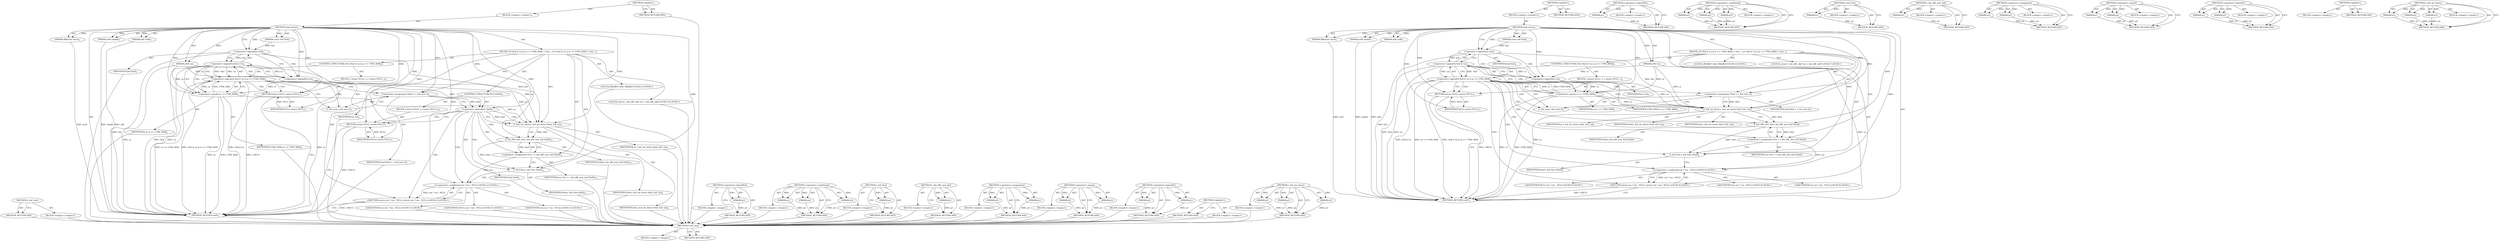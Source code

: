 digraph "r_buf_set_bytes" {
vulnerable_96 [label=<(METHOD,r_buf_new)>];
vulnerable_97 [label=<(BLOCK,&lt;empty&gt;,&lt;empty&gt;)>];
vulnerable_98 [label=<(METHOD_RETURN,ANY)>];
vulnerable_6 [label=<(METHOD,&lt;global&gt;)<SUB>1</SUB>>];
vulnerable_7 [label=<(BLOCK,&lt;empty&gt;,&lt;empty&gt;)<SUB>1</SUB>>];
vulnerable_8 [label=<(METHOD,load_bytes)<SUB>1</SUB>>];
vulnerable_9 [label=<(PARAM,RBinFile *arch)<SUB>1</SUB>>];
vulnerable_10 [label=<(PARAM,const ut8 *buf)<SUB>1</SUB>>];
vulnerable_11 [label=<(PARAM,ut64 sz)<SUB>1</SUB>>];
vulnerable_12 [label=<(PARAM,ut64 loaddr)<SUB>1</SUB>>];
vulnerable_13 [label=<(PARAM,Sdb *sdb)<SUB>1</SUB>>];
vulnerable_14 [label=<(BLOCK,{
	if (!buf || !sz || sz == UT64_MAX) {
 		retu...,{
	if (!buf || !sz || sz == UT64_MAX) {
 		retu...)<SUB>1</SUB>>];
vulnerable_15 [label=<(CONTROL_STRUCTURE,IF,if (!buf || !sz || sz == UT64_MAX))<SUB>2</SUB>>];
vulnerable_16 [label=<(&lt;operator&gt;.logicalOr,!buf || !sz || sz == UT64_MAX)<SUB>2</SUB>>];
vulnerable_17 [label=<(&lt;operator&gt;.logicalOr,!buf || !sz)<SUB>2</SUB>>];
vulnerable_18 [label=<(&lt;operator&gt;.logicalNot,!buf)<SUB>2</SUB>>];
vulnerable_19 [label=<(IDENTIFIER,buf,!buf)<SUB>2</SUB>>];
vulnerable_20 [label=<(&lt;operator&gt;.logicalNot,!sz)<SUB>2</SUB>>];
vulnerable_21 [label=<(IDENTIFIER,sz,!sz)<SUB>2</SUB>>];
vulnerable_22 [label=<(&lt;operator&gt;.equals,sz == UT64_MAX)<SUB>2</SUB>>];
vulnerable_23 [label=<(IDENTIFIER,sz,sz == UT64_MAX)<SUB>2</SUB>>];
vulnerable_24 [label=<(IDENTIFIER,UT64_MAX,sz == UT64_MAX)<SUB>2</SUB>>];
vulnerable_25 [label=<(BLOCK,{
 		return NULL;
 	},{
 		return NULL;
 	})<SUB>2</SUB>>];
vulnerable_26 [label=<(RETURN,return NULL;,return NULL;)<SUB>3</SUB>>];
vulnerable_27 [label=<(IDENTIFIER,NULL,return NULL;)<SUB>3</SUB>>];
vulnerable_28 [label="<(LOCAL,RBuffer* tbuf: RBuffer*)<SUB>5</SUB>>"];
vulnerable_29 [label=<(&lt;operator&gt;.assignment,*tbuf = r_buf_new ())<SUB>5</SUB>>];
vulnerable_30 [label=<(IDENTIFIER,tbuf,*tbuf = r_buf_new ())<SUB>5</SUB>>];
vulnerable_31 [label=<(r_buf_new,r_buf_new ())<SUB>5</SUB>>];
vulnerable_32 [label=<(r_buf_set_bytes,r_buf_set_bytes (tbuf, buf, sz))<SUB>6</SUB>>];
vulnerable_33 [label=<(IDENTIFIER,tbuf,r_buf_set_bytes (tbuf, buf, sz))<SUB>6</SUB>>];
vulnerable_34 [label=<(IDENTIFIER,buf,r_buf_set_bytes (tbuf, buf, sz))<SUB>6</SUB>>];
vulnerable_35 [label=<(IDENTIFIER,sz,r_buf_set_bytes (tbuf, buf, sz))<SUB>6</SUB>>];
vulnerable_36 [label="<(LOCAL,struct r_bin_bflt_obj* res: r_bin_bflt_obj*)<SUB>7</SUB>>"];
vulnerable_37 [label=<(&lt;operator&gt;.assignment,*res = r_bin_bflt_new_buf (tbuf))<SUB>7</SUB>>];
vulnerable_38 [label=<(IDENTIFIER,res,*res = r_bin_bflt_new_buf (tbuf))<SUB>7</SUB>>];
vulnerable_39 [label=<(r_bin_bflt_new_buf,r_bin_bflt_new_buf (tbuf))<SUB>7</SUB>>];
vulnerable_40 [label=<(IDENTIFIER,tbuf,r_bin_bflt_new_buf (tbuf))<SUB>7</SUB>>];
vulnerable_41 [label=<(r_buf_free,r_buf_free (tbuf))<SUB>8</SUB>>];
vulnerable_42 [label=<(IDENTIFIER,tbuf,r_buf_free (tbuf))<SUB>8</SUB>>];
vulnerable_43 [label="<(RETURN,return res ? res : NULL;,return res ? res : NULL;)<SUB>9</SUB>>"];
vulnerable_44 [label="<(&lt;operator&gt;.conditional,res ? res : NULL)<SUB>9</SUB>>"];
vulnerable_45 [label="<(IDENTIFIER,res,res ? res : NULL)<SUB>9</SUB>>"];
vulnerable_46 [label="<(IDENTIFIER,res,res ? res : NULL)<SUB>9</SUB>>"];
vulnerable_47 [label="<(IDENTIFIER,NULL,res ? res : NULL)<SUB>9</SUB>>"];
vulnerable_48 [label=<(METHOD_RETURN,void*)<SUB>1</SUB>>];
vulnerable_50 [label=<(METHOD_RETURN,ANY)<SUB>1</SUB>>];
vulnerable_82 [label=<(METHOD,&lt;operator&gt;.logicalNot)>];
vulnerable_83 [label=<(PARAM,p1)>];
vulnerable_84 [label=<(BLOCK,&lt;empty&gt;,&lt;empty&gt;)>];
vulnerable_85 [label=<(METHOD_RETURN,ANY)>];
vulnerable_113 [label=<(METHOD,&lt;operator&gt;.conditional)>];
vulnerable_114 [label=<(PARAM,p1)>];
vulnerable_115 [label=<(PARAM,p2)>];
vulnerable_116 [label=<(PARAM,p3)>];
vulnerable_117 [label=<(BLOCK,&lt;empty&gt;,&lt;empty&gt;)>];
vulnerable_118 [label=<(METHOD_RETURN,ANY)>];
vulnerable_109 [label=<(METHOD,r_buf_free)>];
vulnerable_110 [label=<(PARAM,p1)>];
vulnerable_111 [label=<(BLOCK,&lt;empty&gt;,&lt;empty&gt;)>];
vulnerable_112 [label=<(METHOD_RETURN,ANY)>];
vulnerable_105 [label=<(METHOD,r_bin_bflt_new_buf)>];
vulnerable_106 [label=<(PARAM,p1)>];
vulnerable_107 [label=<(BLOCK,&lt;empty&gt;,&lt;empty&gt;)>];
vulnerable_108 [label=<(METHOD_RETURN,ANY)>];
vulnerable_91 [label=<(METHOD,&lt;operator&gt;.assignment)>];
vulnerable_92 [label=<(PARAM,p1)>];
vulnerable_93 [label=<(PARAM,p2)>];
vulnerable_94 [label=<(BLOCK,&lt;empty&gt;,&lt;empty&gt;)>];
vulnerable_95 [label=<(METHOD_RETURN,ANY)>];
vulnerable_86 [label=<(METHOD,&lt;operator&gt;.equals)>];
vulnerable_87 [label=<(PARAM,p1)>];
vulnerable_88 [label=<(PARAM,p2)>];
vulnerable_89 [label=<(BLOCK,&lt;empty&gt;,&lt;empty&gt;)>];
vulnerable_90 [label=<(METHOD_RETURN,ANY)>];
vulnerable_77 [label=<(METHOD,&lt;operator&gt;.logicalOr)>];
vulnerable_78 [label=<(PARAM,p1)>];
vulnerable_79 [label=<(PARAM,p2)>];
vulnerable_80 [label=<(BLOCK,&lt;empty&gt;,&lt;empty&gt;)>];
vulnerable_81 [label=<(METHOD_RETURN,ANY)>];
vulnerable_71 [label=<(METHOD,&lt;global&gt;)<SUB>1</SUB>>];
vulnerable_72 [label=<(BLOCK,&lt;empty&gt;,&lt;empty&gt;)>];
vulnerable_73 [label=<(METHOD_RETURN,ANY)>];
vulnerable_99 [label=<(METHOD,r_buf_set_bytes)>];
vulnerable_100 [label=<(PARAM,p1)>];
vulnerable_101 [label=<(PARAM,p2)>];
vulnerable_102 [label=<(PARAM,p3)>];
vulnerable_103 [label=<(BLOCK,&lt;empty&gt;,&lt;empty&gt;)>];
vulnerable_104 [label=<(METHOD_RETURN,ANY)>];
fixed_102 [label=<(METHOD,r_buf_new)>];
fixed_103 [label=<(BLOCK,&lt;empty&gt;,&lt;empty&gt;)>];
fixed_104 [label=<(METHOD_RETURN,ANY)>];
fixed_6 [label=<(METHOD,&lt;global&gt;)<SUB>1</SUB>>];
fixed_7 [label=<(BLOCK,&lt;empty&gt;,&lt;empty&gt;)<SUB>1</SUB>>];
fixed_8 [label=<(METHOD,load_bytes)<SUB>1</SUB>>];
fixed_9 [label=<(PARAM,RBinFile *arch)<SUB>1</SUB>>];
fixed_10 [label=<(PARAM,const ut8 *buf)<SUB>1</SUB>>];
fixed_11 [label=<(PARAM,ut64 sz)<SUB>1</SUB>>];
fixed_12 [label=<(PARAM,ut64 loaddr)<SUB>1</SUB>>];
fixed_13 [label=<(PARAM,Sdb *sdb)<SUB>1</SUB>>];
fixed_14 [label=<(BLOCK,{
	if (!buf || !sz || sz == UT64_MAX) {
 		retu...,{
	if (!buf || !sz || sz == UT64_MAX) {
 		retu...)<SUB>1</SUB>>];
fixed_15 [label=<(CONTROL_STRUCTURE,IF,if (!buf || !sz || sz == UT64_MAX))<SUB>2</SUB>>];
fixed_16 [label=<(&lt;operator&gt;.logicalOr,!buf || !sz || sz == UT64_MAX)<SUB>2</SUB>>];
fixed_17 [label=<(&lt;operator&gt;.logicalOr,!buf || !sz)<SUB>2</SUB>>];
fixed_18 [label=<(&lt;operator&gt;.logicalNot,!buf)<SUB>2</SUB>>];
fixed_19 [label=<(IDENTIFIER,buf,!buf)<SUB>2</SUB>>];
fixed_20 [label=<(&lt;operator&gt;.logicalNot,!sz)<SUB>2</SUB>>];
fixed_21 [label=<(IDENTIFIER,sz,!sz)<SUB>2</SUB>>];
fixed_22 [label=<(&lt;operator&gt;.equals,sz == UT64_MAX)<SUB>2</SUB>>];
fixed_23 [label=<(IDENTIFIER,sz,sz == UT64_MAX)<SUB>2</SUB>>];
fixed_24 [label=<(IDENTIFIER,UT64_MAX,sz == UT64_MAX)<SUB>2</SUB>>];
fixed_25 [label=<(BLOCK,{
 		return NULL;
 	},{
 		return NULL;
 	})<SUB>2</SUB>>];
fixed_26 [label=<(RETURN,return NULL;,return NULL;)<SUB>3</SUB>>];
fixed_27 [label=<(IDENTIFIER,NULL,return NULL;)<SUB>3</SUB>>];
fixed_28 [label="<(LOCAL,RBuffer* tbuf: RBuffer*)<SUB>5</SUB>>"];
fixed_29 [label=<(&lt;operator&gt;.assignment,*tbuf = r_buf_new ())<SUB>5</SUB>>];
fixed_30 [label=<(IDENTIFIER,tbuf,*tbuf = r_buf_new ())<SUB>5</SUB>>];
fixed_31 [label=<(r_buf_new,r_buf_new ())<SUB>5</SUB>>];
fixed_32 [label=<(CONTROL_STRUCTURE,IF,if (!tbuf))<SUB>6</SUB>>];
fixed_33 [label=<(&lt;operator&gt;.logicalNot,!tbuf)<SUB>6</SUB>>];
fixed_34 [label=<(IDENTIFIER,tbuf,!tbuf)<SUB>6</SUB>>];
fixed_35 [label=<(BLOCK,{
		return NULL;
	},{
		return NULL;
	})<SUB>6</SUB>>];
fixed_36 [label=<(RETURN,return NULL;,return NULL;)<SUB>7</SUB>>];
fixed_37 [label=<(IDENTIFIER,NULL,return NULL;)<SUB>7</SUB>>];
fixed_38 [label=<(r_buf_set_bytes,r_buf_set_bytes (tbuf, buf, sz))<SUB>9</SUB>>];
fixed_39 [label=<(IDENTIFIER,tbuf,r_buf_set_bytes (tbuf, buf, sz))<SUB>9</SUB>>];
fixed_40 [label=<(IDENTIFIER,buf,r_buf_set_bytes (tbuf, buf, sz))<SUB>9</SUB>>];
fixed_41 [label=<(IDENTIFIER,sz,r_buf_set_bytes (tbuf, buf, sz))<SUB>9</SUB>>];
fixed_42 [label="<(LOCAL,struct r_bin_bflt_obj* res: r_bin_bflt_obj*)<SUB>10</SUB>>"];
fixed_43 [label=<(&lt;operator&gt;.assignment,*res = r_bin_bflt_new_buf (tbuf))<SUB>10</SUB>>];
fixed_44 [label=<(IDENTIFIER,res,*res = r_bin_bflt_new_buf (tbuf))<SUB>10</SUB>>];
fixed_45 [label=<(r_bin_bflt_new_buf,r_bin_bflt_new_buf (tbuf))<SUB>10</SUB>>];
fixed_46 [label=<(IDENTIFIER,tbuf,r_bin_bflt_new_buf (tbuf))<SUB>10</SUB>>];
fixed_47 [label=<(r_buf_free,r_buf_free (tbuf))<SUB>11</SUB>>];
fixed_48 [label=<(IDENTIFIER,tbuf,r_buf_free (tbuf))<SUB>11</SUB>>];
fixed_49 [label="<(RETURN,return res ? res : NULL;,return res ? res : NULL;)<SUB>12</SUB>>"];
fixed_50 [label="<(&lt;operator&gt;.conditional,res ? res : NULL)<SUB>12</SUB>>"];
fixed_51 [label="<(IDENTIFIER,res,res ? res : NULL)<SUB>12</SUB>>"];
fixed_52 [label="<(IDENTIFIER,res,res ? res : NULL)<SUB>12</SUB>>"];
fixed_53 [label="<(IDENTIFIER,NULL,res ? res : NULL)<SUB>12</SUB>>"];
fixed_54 [label=<(METHOD_RETURN,void*)<SUB>1</SUB>>];
fixed_56 [label=<(METHOD_RETURN,ANY)<SUB>1</SUB>>];
fixed_88 [label=<(METHOD,&lt;operator&gt;.logicalNot)>];
fixed_89 [label=<(PARAM,p1)>];
fixed_90 [label=<(BLOCK,&lt;empty&gt;,&lt;empty&gt;)>];
fixed_91 [label=<(METHOD_RETURN,ANY)>];
fixed_119 [label=<(METHOD,&lt;operator&gt;.conditional)>];
fixed_120 [label=<(PARAM,p1)>];
fixed_121 [label=<(PARAM,p2)>];
fixed_122 [label=<(PARAM,p3)>];
fixed_123 [label=<(BLOCK,&lt;empty&gt;,&lt;empty&gt;)>];
fixed_124 [label=<(METHOD_RETURN,ANY)>];
fixed_115 [label=<(METHOD,r_buf_free)>];
fixed_116 [label=<(PARAM,p1)>];
fixed_117 [label=<(BLOCK,&lt;empty&gt;,&lt;empty&gt;)>];
fixed_118 [label=<(METHOD_RETURN,ANY)>];
fixed_111 [label=<(METHOD,r_bin_bflt_new_buf)>];
fixed_112 [label=<(PARAM,p1)>];
fixed_113 [label=<(BLOCK,&lt;empty&gt;,&lt;empty&gt;)>];
fixed_114 [label=<(METHOD_RETURN,ANY)>];
fixed_97 [label=<(METHOD,&lt;operator&gt;.assignment)>];
fixed_98 [label=<(PARAM,p1)>];
fixed_99 [label=<(PARAM,p2)>];
fixed_100 [label=<(BLOCK,&lt;empty&gt;,&lt;empty&gt;)>];
fixed_101 [label=<(METHOD_RETURN,ANY)>];
fixed_92 [label=<(METHOD,&lt;operator&gt;.equals)>];
fixed_93 [label=<(PARAM,p1)>];
fixed_94 [label=<(PARAM,p2)>];
fixed_95 [label=<(BLOCK,&lt;empty&gt;,&lt;empty&gt;)>];
fixed_96 [label=<(METHOD_RETURN,ANY)>];
fixed_83 [label=<(METHOD,&lt;operator&gt;.logicalOr)>];
fixed_84 [label=<(PARAM,p1)>];
fixed_85 [label=<(PARAM,p2)>];
fixed_86 [label=<(BLOCK,&lt;empty&gt;,&lt;empty&gt;)>];
fixed_87 [label=<(METHOD_RETURN,ANY)>];
fixed_77 [label=<(METHOD,&lt;global&gt;)<SUB>1</SUB>>];
fixed_78 [label=<(BLOCK,&lt;empty&gt;,&lt;empty&gt;)>];
fixed_79 [label=<(METHOD_RETURN,ANY)>];
fixed_105 [label=<(METHOD,r_buf_set_bytes)>];
fixed_106 [label=<(PARAM,p1)>];
fixed_107 [label=<(PARAM,p2)>];
fixed_108 [label=<(PARAM,p3)>];
fixed_109 [label=<(BLOCK,&lt;empty&gt;,&lt;empty&gt;)>];
fixed_110 [label=<(METHOD_RETURN,ANY)>];
vulnerable_96 -> vulnerable_97  [key=0, label="AST: "];
vulnerable_96 -> vulnerable_98  [key=0, label="AST: "];
vulnerable_96 -> vulnerable_98  [key=1, label="CFG: "];
vulnerable_6 -> vulnerable_7  [key=0, label="AST: "];
vulnerable_6 -> vulnerable_50  [key=0, label="AST: "];
vulnerable_6 -> vulnerable_50  [key=1, label="CFG: "];
vulnerable_7 -> vulnerable_8  [key=0, label="AST: "];
vulnerable_8 -> vulnerable_9  [key=0, label="AST: "];
vulnerable_8 -> vulnerable_9  [key=1, label="DDG: "];
vulnerable_8 -> vulnerable_10  [key=0, label="AST: "];
vulnerable_8 -> vulnerable_10  [key=1, label="DDG: "];
vulnerable_8 -> vulnerable_11  [key=0, label="AST: "];
vulnerable_8 -> vulnerable_11  [key=1, label="DDG: "];
vulnerable_8 -> vulnerable_12  [key=0, label="AST: "];
vulnerable_8 -> vulnerable_12  [key=1, label="DDG: "];
vulnerable_8 -> vulnerable_13  [key=0, label="AST: "];
vulnerable_8 -> vulnerable_13  [key=1, label="DDG: "];
vulnerable_8 -> vulnerable_14  [key=0, label="AST: "];
vulnerable_8 -> vulnerable_48  [key=0, label="AST: "];
vulnerable_8 -> vulnerable_18  [key=0, label="CFG: "];
vulnerable_8 -> vulnerable_18  [key=1, label="DDG: "];
vulnerable_8 -> vulnerable_29  [key=0, label="DDG: "];
vulnerable_8 -> vulnerable_32  [key=0, label="DDG: "];
vulnerable_8 -> vulnerable_41  [key=0, label="DDG: "];
vulnerable_8 -> vulnerable_44  [key=0, label="DDG: "];
vulnerable_8 -> vulnerable_26  [key=0, label="DDG: "];
vulnerable_8 -> vulnerable_39  [key=0, label="DDG: "];
vulnerable_8 -> vulnerable_22  [key=0, label="DDG: "];
vulnerable_8 -> vulnerable_27  [key=0, label="DDG: "];
vulnerable_8 -> vulnerable_20  [key=0, label="DDG: "];
vulnerable_9 -> vulnerable_48  [key=0, label="DDG: arch"];
vulnerable_10 -> vulnerable_18  [key=0, label="DDG: buf"];
vulnerable_11 -> vulnerable_48  [key=0, label="DDG: sz"];
vulnerable_11 -> vulnerable_32  [key=0, label="DDG: sz"];
vulnerable_11 -> vulnerable_22  [key=0, label="DDG: sz"];
vulnerable_11 -> vulnerable_20  [key=0, label="DDG: sz"];
vulnerable_12 -> vulnerable_48  [key=0, label="DDG: loaddr"];
vulnerable_13 -> vulnerable_48  [key=0, label="DDG: sdb"];
vulnerable_14 -> vulnerable_15  [key=0, label="AST: "];
vulnerable_14 -> vulnerable_28  [key=0, label="AST: "];
vulnerable_14 -> vulnerable_29  [key=0, label="AST: "];
vulnerable_14 -> vulnerable_32  [key=0, label="AST: "];
vulnerable_14 -> vulnerable_36  [key=0, label="AST: "];
vulnerable_14 -> vulnerable_37  [key=0, label="AST: "];
vulnerable_14 -> vulnerable_41  [key=0, label="AST: "];
vulnerable_14 -> vulnerable_43  [key=0, label="AST: "];
vulnerable_15 -> vulnerable_16  [key=0, label="AST: "];
vulnerable_15 -> vulnerable_25  [key=0, label="AST: "];
vulnerable_16 -> vulnerable_17  [key=0, label="AST: "];
vulnerable_16 -> vulnerable_22  [key=0, label="AST: "];
vulnerable_16 -> vulnerable_26  [key=0, label="CFG: "];
vulnerable_16 -> vulnerable_26  [key=1, label="CDG: "];
vulnerable_16 -> vulnerable_31  [key=0, label="CFG: "];
vulnerable_16 -> vulnerable_31  [key=1, label="CDG: "];
vulnerable_16 -> vulnerable_48  [key=0, label="DDG: !buf || !sz"];
vulnerable_16 -> vulnerable_48  [key=1, label="DDG: sz == UT64_MAX"];
vulnerable_16 -> vulnerable_48  [key=2, label="DDG: !buf || !sz || sz == UT64_MAX"];
vulnerable_16 -> vulnerable_32  [key=0, label="CDG: "];
vulnerable_16 -> vulnerable_37  [key=0, label="CDG: "];
vulnerable_16 -> vulnerable_41  [key=0, label="CDG: "];
vulnerable_16 -> vulnerable_29  [key=0, label="CDG: "];
vulnerable_16 -> vulnerable_44  [key=0, label="CDG: "];
vulnerable_16 -> vulnerable_39  [key=0, label="CDG: "];
vulnerable_16 -> vulnerable_43  [key=0, label="CDG: "];
vulnerable_17 -> vulnerable_18  [key=0, label="AST: "];
vulnerable_17 -> vulnerable_20  [key=0, label="AST: "];
vulnerable_17 -> vulnerable_16  [key=0, label="CFG: "];
vulnerable_17 -> vulnerable_16  [key=1, label="DDG: !buf"];
vulnerable_17 -> vulnerable_16  [key=2, label="DDG: !sz"];
vulnerable_17 -> vulnerable_22  [key=0, label="CFG: "];
vulnerable_17 -> vulnerable_22  [key=1, label="CDG: "];
vulnerable_17 -> vulnerable_48  [key=0, label="DDG: !buf"];
vulnerable_17 -> vulnerable_48  [key=1, label="DDG: !sz"];
vulnerable_18 -> vulnerable_19  [key=0, label="AST: "];
vulnerable_18 -> vulnerable_17  [key=0, label="CFG: "];
vulnerable_18 -> vulnerable_17  [key=1, label="DDG: buf"];
vulnerable_18 -> vulnerable_20  [key=0, label="CFG: "];
vulnerable_18 -> vulnerable_20  [key=1, label="CDG: "];
vulnerable_18 -> vulnerable_48  [key=0, label="DDG: buf"];
vulnerable_18 -> vulnerable_32  [key=0, label="DDG: buf"];
vulnerable_20 -> vulnerable_21  [key=0, label="AST: "];
vulnerable_20 -> vulnerable_17  [key=0, label="CFG: "];
vulnerable_20 -> vulnerable_17  [key=1, label="DDG: sz"];
vulnerable_20 -> vulnerable_48  [key=0, label="DDG: sz"];
vulnerable_20 -> vulnerable_32  [key=0, label="DDG: sz"];
vulnerable_20 -> vulnerable_22  [key=0, label="DDG: sz"];
vulnerable_22 -> vulnerable_23  [key=0, label="AST: "];
vulnerable_22 -> vulnerable_24  [key=0, label="AST: "];
vulnerable_22 -> vulnerable_16  [key=0, label="CFG: "];
vulnerable_22 -> vulnerable_16  [key=1, label="DDG: sz"];
vulnerable_22 -> vulnerable_16  [key=2, label="DDG: UT64_MAX"];
vulnerable_22 -> vulnerable_48  [key=0, label="DDG: sz"];
vulnerable_22 -> vulnerable_48  [key=1, label="DDG: UT64_MAX"];
vulnerable_22 -> vulnerable_32  [key=0, label="DDG: sz"];
vulnerable_25 -> vulnerable_26  [key=0, label="AST: "];
vulnerable_26 -> vulnerable_27  [key=0, label="AST: "];
vulnerable_26 -> vulnerable_48  [key=0, label="CFG: "];
vulnerable_26 -> vulnerable_48  [key=1, label="DDG: &lt;RET&gt;"];
vulnerable_27 -> vulnerable_26  [key=0, label="DDG: NULL"];
vulnerable_29 -> vulnerable_30  [key=0, label="AST: "];
vulnerable_29 -> vulnerable_31  [key=0, label="AST: "];
vulnerable_29 -> vulnerable_32  [key=0, label="CFG: "];
vulnerable_29 -> vulnerable_32  [key=1, label="DDG: tbuf"];
vulnerable_31 -> vulnerable_29  [key=0, label="CFG: "];
vulnerable_32 -> vulnerable_33  [key=0, label="AST: "];
vulnerable_32 -> vulnerable_34  [key=0, label="AST: "];
vulnerable_32 -> vulnerable_35  [key=0, label="AST: "];
vulnerable_32 -> vulnerable_39  [key=0, label="CFG: "];
vulnerable_32 -> vulnerable_39  [key=1, label="DDG: tbuf"];
vulnerable_37 -> vulnerable_38  [key=0, label="AST: "];
vulnerable_37 -> vulnerable_39  [key=0, label="AST: "];
vulnerable_37 -> vulnerable_41  [key=0, label="CFG: "];
vulnerable_37 -> vulnerable_44  [key=0, label="DDG: res"];
vulnerable_39 -> vulnerable_40  [key=0, label="AST: "];
vulnerable_39 -> vulnerable_37  [key=0, label="CFG: "];
vulnerable_39 -> vulnerable_37  [key=1, label="DDG: tbuf"];
vulnerable_39 -> vulnerable_41  [key=0, label="DDG: tbuf"];
vulnerable_41 -> vulnerable_42  [key=0, label="AST: "];
vulnerable_41 -> vulnerable_44  [key=0, label="CFG: "];
vulnerable_43 -> vulnerable_44  [key=0, label="AST: "];
vulnerable_43 -> vulnerable_48  [key=0, label="CFG: "];
vulnerable_43 -> vulnerable_48  [key=1, label="DDG: &lt;RET&gt;"];
vulnerable_44 -> vulnerable_45  [key=0, label="AST: "];
vulnerable_44 -> vulnerable_46  [key=0, label="AST: "];
vulnerable_44 -> vulnerable_47  [key=0, label="AST: "];
vulnerable_44 -> vulnerable_43  [key=0, label="CFG: "];
vulnerable_44 -> vulnerable_43  [key=1, label="DDG: res ? res : NULL"];
vulnerable_82 -> vulnerable_83  [key=0, label="AST: "];
vulnerable_82 -> vulnerable_83  [key=1, label="DDG: "];
vulnerable_82 -> vulnerable_84  [key=0, label="AST: "];
vulnerable_82 -> vulnerable_85  [key=0, label="AST: "];
vulnerable_82 -> vulnerable_85  [key=1, label="CFG: "];
vulnerable_83 -> vulnerable_85  [key=0, label="DDG: p1"];
vulnerable_113 -> vulnerable_114  [key=0, label="AST: "];
vulnerable_113 -> vulnerable_114  [key=1, label="DDG: "];
vulnerable_113 -> vulnerable_117  [key=0, label="AST: "];
vulnerable_113 -> vulnerable_115  [key=0, label="AST: "];
vulnerable_113 -> vulnerable_115  [key=1, label="DDG: "];
vulnerable_113 -> vulnerable_118  [key=0, label="AST: "];
vulnerable_113 -> vulnerable_118  [key=1, label="CFG: "];
vulnerable_113 -> vulnerable_116  [key=0, label="AST: "];
vulnerable_113 -> vulnerable_116  [key=1, label="DDG: "];
vulnerable_114 -> vulnerable_118  [key=0, label="DDG: p1"];
vulnerable_115 -> vulnerable_118  [key=0, label="DDG: p2"];
vulnerable_116 -> vulnerable_118  [key=0, label="DDG: p3"];
vulnerable_109 -> vulnerable_110  [key=0, label="AST: "];
vulnerable_109 -> vulnerable_110  [key=1, label="DDG: "];
vulnerable_109 -> vulnerable_111  [key=0, label="AST: "];
vulnerable_109 -> vulnerable_112  [key=0, label="AST: "];
vulnerable_109 -> vulnerable_112  [key=1, label="CFG: "];
vulnerable_110 -> vulnerable_112  [key=0, label="DDG: p1"];
vulnerable_105 -> vulnerable_106  [key=0, label="AST: "];
vulnerable_105 -> vulnerable_106  [key=1, label="DDG: "];
vulnerable_105 -> vulnerable_107  [key=0, label="AST: "];
vulnerable_105 -> vulnerable_108  [key=0, label="AST: "];
vulnerable_105 -> vulnerable_108  [key=1, label="CFG: "];
vulnerable_106 -> vulnerable_108  [key=0, label="DDG: p1"];
vulnerable_91 -> vulnerable_92  [key=0, label="AST: "];
vulnerable_91 -> vulnerable_92  [key=1, label="DDG: "];
vulnerable_91 -> vulnerable_94  [key=0, label="AST: "];
vulnerable_91 -> vulnerable_93  [key=0, label="AST: "];
vulnerable_91 -> vulnerable_93  [key=1, label="DDG: "];
vulnerable_91 -> vulnerable_95  [key=0, label="AST: "];
vulnerable_91 -> vulnerable_95  [key=1, label="CFG: "];
vulnerable_92 -> vulnerable_95  [key=0, label="DDG: p1"];
vulnerable_93 -> vulnerable_95  [key=0, label="DDG: p2"];
vulnerable_86 -> vulnerable_87  [key=0, label="AST: "];
vulnerable_86 -> vulnerable_87  [key=1, label="DDG: "];
vulnerable_86 -> vulnerable_89  [key=0, label="AST: "];
vulnerable_86 -> vulnerable_88  [key=0, label="AST: "];
vulnerable_86 -> vulnerable_88  [key=1, label="DDG: "];
vulnerable_86 -> vulnerable_90  [key=0, label="AST: "];
vulnerable_86 -> vulnerable_90  [key=1, label="CFG: "];
vulnerable_87 -> vulnerable_90  [key=0, label="DDG: p1"];
vulnerable_88 -> vulnerable_90  [key=0, label="DDG: p2"];
vulnerable_77 -> vulnerable_78  [key=0, label="AST: "];
vulnerable_77 -> vulnerable_78  [key=1, label="DDG: "];
vulnerable_77 -> vulnerable_80  [key=0, label="AST: "];
vulnerable_77 -> vulnerable_79  [key=0, label="AST: "];
vulnerable_77 -> vulnerable_79  [key=1, label="DDG: "];
vulnerable_77 -> vulnerable_81  [key=0, label="AST: "];
vulnerable_77 -> vulnerable_81  [key=1, label="CFG: "];
vulnerable_78 -> vulnerable_81  [key=0, label="DDG: p1"];
vulnerable_79 -> vulnerable_81  [key=0, label="DDG: p2"];
vulnerable_71 -> vulnerable_72  [key=0, label="AST: "];
vulnerable_71 -> vulnerable_73  [key=0, label="AST: "];
vulnerable_71 -> vulnerable_73  [key=1, label="CFG: "];
vulnerable_99 -> vulnerable_100  [key=0, label="AST: "];
vulnerable_99 -> vulnerable_100  [key=1, label="DDG: "];
vulnerable_99 -> vulnerable_103  [key=0, label="AST: "];
vulnerable_99 -> vulnerable_101  [key=0, label="AST: "];
vulnerable_99 -> vulnerable_101  [key=1, label="DDG: "];
vulnerable_99 -> vulnerable_104  [key=0, label="AST: "];
vulnerable_99 -> vulnerable_104  [key=1, label="CFG: "];
vulnerable_99 -> vulnerable_102  [key=0, label="AST: "];
vulnerable_99 -> vulnerable_102  [key=1, label="DDG: "];
vulnerable_100 -> vulnerable_104  [key=0, label="DDG: p1"];
vulnerable_101 -> vulnerable_104  [key=0, label="DDG: p2"];
vulnerable_102 -> vulnerable_104  [key=0, label="DDG: p3"];
fixed_102 -> fixed_103  [key=0, label="AST: "];
fixed_102 -> fixed_104  [key=0, label="AST: "];
fixed_102 -> fixed_104  [key=1, label="CFG: "];
fixed_103 -> vulnerable_96  [key=0];
fixed_104 -> vulnerable_96  [key=0];
fixed_6 -> fixed_7  [key=0, label="AST: "];
fixed_6 -> fixed_56  [key=0, label="AST: "];
fixed_6 -> fixed_56  [key=1, label="CFG: "];
fixed_7 -> fixed_8  [key=0, label="AST: "];
fixed_8 -> fixed_9  [key=0, label="AST: "];
fixed_8 -> fixed_9  [key=1, label="DDG: "];
fixed_8 -> fixed_10  [key=0, label="AST: "];
fixed_8 -> fixed_10  [key=1, label="DDG: "];
fixed_8 -> fixed_11  [key=0, label="AST: "];
fixed_8 -> fixed_11  [key=1, label="DDG: "];
fixed_8 -> fixed_12  [key=0, label="AST: "];
fixed_8 -> fixed_12  [key=1, label="DDG: "];
fixed_8 -> fixed_13  [key=0, label="AST: "];
fixed_8 -> fixed_13  [key=1, label="DDG: "];
fixed_8 -> fixed_14  [key=0, label="AST: "];
fixed_8 -> fixed_54  [key=0, label="AST: "];
fixed_8 -> fixed_18  [key=0, label="CFG: "];
fixed_8 -> fixed_18  [key=1, label="DDG: "];
fixed_8 -> fixed_29  [key=0, label="DDG: "];
fixed_8 -> fixed_38  [key=0, label="DDG: "];
fixed_8 -> fixed_47  [key=0, label="DDG: "];
fixed_8 -> fixed_50  [key=0, label="DDG: "];
fixed_8 -> fixed_26  [key=0, label="DDG: "];
fixed_8 -> fixed_33  [key=0, label="DDG: "];
fixed_8 -> fixed_36  [key=0, label="DDG: "];
fixed_8 -> fixed_45  [key=0, label="DDG: "];
fixed_8 -> fixed_22  [key=0, label="DDG: "];
fixed_8 -> fixed_27  [key=0, label="DDG: "];
fixed_8 -> fixed_37  [key=0, label="DDG: "];
fixed_8 -> fixed_20  [key=0, label="DDG: "];
fixed_9 -> fixed_54  [key=0, label="DDG: arch"];
fixed_10 -> fixed_18  [key=0, label="DDG: buf"];
fixed_11 -> fixed_54  [key=0, label="DDG: sz"];
fixed_11 -> fixed_38  [key=0, label="DDG: sz"];
fixed_11 -> fixed_22  [key=0, label="DDG: sz"];
fixed_11 -> fixed_20  [key=0, label="DDG: sz"];
fixed_12 -> fixed_54  [key=0, label="DDG: loaddr"];
fixed_13 -> fixed_54  [key=0, label="DDG: sdb"];
fixed_14 -> fixed_15  [key=0, label="AST: "];
fixed_14 -> fixed_28  [key=0, label="AST: "];
fixed_14 -> fixed_29  [key=0, label="AST: "];
fixed_14 -> fixed_32  [key=0, label="AST: "];
fixed_14 -> fixed_38  [key=0, label="AST: "];
fixed_14 -> fixed_42  [key=0, label="AST: "];
fixed_14 -> fixed_43  [key=0, label="AST: "];
fixed_14 -> fixed_47  [key=0, label="AST: "];
fixed_14 -> fixed_49  [key=0, label="AST: "];
fixed_15 -> fixed_16  [key=0, label="AST: "];
fixed_15 -> fixed_25  [key=0, label="AST: "];
fixed_16 -> fixed_17  [key=0, label="AST: "];
fixed_16 -> fixed_22  [key=0, label="AST: "];
fixed_16 -> fixed_26  [key=0, label="CFG: "];
fixed_16 -> fixed_26  [key=1, label="CDG: "];
fixed_16 -> fixed_31  [key=0, label="CFG: "];
fixed_16 -> fixed_31  [key=1, label="CDG: "];
fixed_16 -> fixed_54  [key=0, label="DDG: !buf || !sz"];
fixed_16 -> fixed_54  [key=1, label="DDG: sz == UT64_MAX"];
fixed_16 -> fixed_54  [key=2, label="DDG: !buf || !sz || sz == UT64_MAX"];
fixed_16 -> fixed_33  [key=0, label="CDG: "];
fixed_16 -> fixed_29  [key=0, label="CDG: "];
fixed_17 -> fixed_18  [key=0, label="AST: "];
fixed_17 -> fixed_20  [key=0, label="AST: "];
fixed_17 -> fixed_16  [key=0, label="CFG: "];
fixed_17 -> fixed_16  [key=1, label="DDG: !buf"];
fixed_17 -> fixed_16  [key=2, label="DDG: !sz"];
fixed_17 -> fixed_22  [key=0, label="CFG: "];
fixed_17 -> fixed_22  [key=1, label="CDG: "];
fixed_17 -> fixed_54  [key=0, label="DDG: !buf"];
fixed_17 -> fixed_54  [key=1, label="DDG: !sz"];
fixed_18 -> fixed_19  [key=0, label="AST: "];
fixed_18 -> fixed_17  [key=0, label="CFG: "];
fixed_18 -> fixed_17  [key=1, label="DDG: buf"];
fixed_18 -> fixed_20  [key=0, label="CFG: "];
fixed_18 -> fixed_20  [key=1, label="CDG: "];
fixed_18 -> fixed_54  [key=0, label="DDG: buf"];
fixed_18 -> fixed_38  [key=0, label="DDG: buf"];
fixed_19 -> vulnerable_96  [key=0];
fixed_20 -> fixed_21  [key=0, label="AST: "];
fixed_20 -> fixed_17  [key=0, label="CFG: "];
fixed_20 -> fixed_17  [key=1, label="DDG: sz"];
fixed_20 -> fixed_54  [key=0, label="DDG: sz"];
fixed_20 -> fixed_38  [key=0, label="DDG: sz"];
fixed_20 -> fixed_22  [key=0, label="DDG: sz"];
fixed_21 -> vulnerable_96  [key=0];
fixed_22 -> fixed_23  [key=0, label="AST: "];
fixed_22 -> fixed_24  [key=0, label="AST: "];
fixed_22 -> fixed_16  [key=0, label="CFG: "];
fixed_22 -> fixed_16  [key=1, label="DDG: sz"];
fixed_22 -> fixed_16  [key=2, label="DDG: UT64_MAX"];
fixed_22 -> fixed_54  [key=0, label="DDG: sz"];
fixed_22 -> fixed_54  [key=1, label="DDG: UT64_MAX"];
fixed_22 -> fixed_38  [key=0, label="DDG: sz"];
fixed_23 -> vulnerable_96  [key=0];
fixed_24 -> vulnerable_96  [key=0];
fixed_25 -> fixed_26  [key=0, label="AST: "];
fixed_26 -> fixed_27  [key=0, label="AST: "];
fixed_26 -> fixed_54  [key=0, label="CFG: "];
fixed_26 -> fixed_54  [key=1, label="DDG: &lt;RET&gt;"];
fixed_27 -> fixed_26  [key=0, label="DDG: NULL"];
fixed_28 -> vulnerable_96  [key=0];
fixed_29 -> fixed_30  [key=0, label="AST: "];
fixed_29 -> fixed_31  [key=0, label="AST: "];
fixed_29 -> fixed_33  [key=0, label="CFG: "];
fixed_29 -> fixed_33  [key=1, label="DDG: tbuf"];
fixed_30 -> vulnerable_96  [key=0];
fixed_31 -> fixed_29  [key=0, label="CFG: "];
fixed_32 -> fixed_33  [key=0, label="AST: "];
fixed_32 -> fixed_35  [key=0, label="AST: "];
fixed_33 -> fixed_34  [key=0, label="AST: "];
fixed_33 -> fixed_36  [key=0, label="CFG: "];
fixed_33 -> fixed_36  [key=1, label="CDG: "];
fixed_33 -> fixed_38  [key=0, label="CFG: "];
fixed_33 -> fixed_38  [key=1, label="DDG: tbuf"];
fixed_33 -> fixed_38  [key=2, label="CDG: "];
fixed_33 -> fixed_47  [key=0, label="CDG: "];
fixed_33 -> fixed_49  [key=0, label="CDG: "];
fixed_33 -> fixed_45  [key=0, label="CDG: "];
fixed_33 -> fixed_50  [key=0, label="CDG: "];
fixed_33 -> fixed_43  [key=0, label="CDG: "];
fixed_34 -> vulnerable_96  [key=0];
fixed_35 -> fixed_36  [key=0, label="AST: "];
fixed_36 -> fixed_37  [key=0, label="AST: "];
fixed_36 -> fixed_54  [key=0, label="CFG: "];
fixed_36 -> fixed_54  [key=1, label="DDG: &lt;RET&gt;"];
fixed_37 -> fixed_36  [key=0, label="DDG: NULL"];
fixed_38 -> fixed_39  [key=0, label="AST: "];
fixed_38 -> fixed_40  [key=0, label="AST: "];
fixed_38 -> fixed_41  [key=0, label="AST: "];
fixed_38 -> fixed_45  [key=0, label="CFG: "];
fixed_38 -> fixed_45  [key=1, label="DDG: tbuf"];
fixed_39 -> vulnerable_96  [key=0];
fixed_40 -> vulnerable_96  [key=0];
fixed_41 -> vulnerable_96  [key=0];
fixed_42 -> vulnerable_96  [key=0];
fixed_43 -> fixed_44  [key=0, label="AST: "];
fixed_43 -> fixed_45  [key=0, label="AST: "];
fixed_43 -> fixed_47  [key=0, label="CFG: "];
fixed_43 -> fixed_50  [key=0, label="DDG: res"];
fixed_44 -> vulnerable_96  [key=0];
fixed_45 -> fixed_46  [key=0, label="AST: "];
fixed_45 -> fixed_43  [key=0, label="CFG: "];
fixed_45 -> fixed_43  [key=1, label="DDG: tbuf"];
fixed_45 -> fixed_47  [key=0, label="DDG: tbuf"];
fixed_46 -> vulnerable_96  [key=0];
fixed_47 -> fixed_48  [key=0, label="AST: "];
fixed_47 -> fixed_50  [key=0, label="CFG: "];
fixed_48 -> vulnerable_96  [key=0];
fixed_49 -> fixed_50  [key=0, label="AST: "];
fixed_49 -> fixed_54  [key=0, label="CFG: "];
fixed_49 -> fixed_54  [key=1, label="DDG: &lt;RET&gt;"];
fixed_50 -> fixed_51  [key=0, label="AST: "];
fixed_50 -> fixed_52  [key=0, label="AST: "];
fixed_50 -> fixed_53  [key=0, label="AST: "];
fixed_50 -> fixed_49  [key=0, label="CFG: "];
fixed_50 -> fixed_49  [key=1, label="DDG: res ? res : NULL"];
fixed_51 -> vulnerable_96  [key=0];
fixed_52 -> vulnerable_96  [key=0];
fixed_53 -> vulnerable_96  [key=0];
fixed_54 -> vulnerable_96  [key=0];
fixed_56 -> vulnerable_96  [key=0];
fixed_88 -> fixed_89  [key=0, label="AST: "];
fixed_88 -> fixed_89  [key=1, label="DDG: "];
fixed_88 -> fixed_90  [key=0, label="AST: "];
fixed_88 -> fixed_91  [key=0, label="AST: "];
fixed_88 -> fixed_91  [key=1, label="CFG: "];
fixed_89 -> fixed_91  [key=0, label="DDG: p1"];
fixed_90 -> vulnerable_96  [key=0];
fixed_91 -> vulnerable_96  [key=0];
fixed_119 -> fixed_120  [key=0, label="AST: "];
fixed_119 -> fixed_120  [key=1, label="DDG: "];
fixed_119 -> fixed_123  [key=0, label="AST: "];
fixed_119 -> fixed_121  [key=0, label="AST: "];
fixed_119 -> fixed_121  [key=1, label="DDG: "];
fixed_119 -> fixed_124  [key=0, label="AST: "];
fixed_119 -> fixed_124  [key=1, label="CFG: "];
fixed_119 -> fixed_122  [key=0, label="AST: "];
fixed_119 -> fixed_122  [key=1, label="DDG: "];
fixed_120 -> fixed_124  [key=0, label="DDG: p1"];
fixed_121 -> fixed_124  [key=0, label="DDG: p2"];
fixed_122 -> fixed_124  [key=0, label="DDG: p3"];
fixed_123 -> vulnerable_96  [key=0];
fixed_124 -> vulnerable_96  [key=0];
fixed_115 -> fixed_116  [key=0, label="AST: "];
fixed_115 -> fixed_116  [key=1, label="DDG: "];
fixed_115 -> fixed_117  [key=0, label="AST: "];
fixed_115 -> fixed_118  [key=0, label="AST: "];
fixed_115 -> fixed_118  [key=1, label="CFG: "];
fixed_116 -> fixed_118  [key=0, label="DDG: p1"];
fixed_117 -> vulnerable_96  [key=0];
fixed_118 -> vulnerable_96  [key=0];
fixed_111 -> fixed_112  [key=0, label="AST: "];
fixed_111 -> fixed_112  [key=1, label="DDG: "];
fixed_111 -> fixed_113  [key=0, label="AST: "];
fixed_111 -> fixed_114  [key=0, label="AST: "];
fixed_111 -> fixed_114  [key=1, label="CFG: "];
fixed_112 -> fixed_114  [key=0, label="DDG: p1"];
fixed_113 -> vulnerable_96  [key=0];
fixed_114 -> vulnerable_96  [key=0];
fixed_97 -> fixed_98  [key=0, label="AST: "];
fixed_97 -> fixed_98  [key=1, label="DDG: "];
fixed_97 -> fixed_100  [key=0, label="AST: "];
fixed_97 -> fixed_99  [key=0, label="AST: "];
fixed_97 -> fixed_99  [key=1, label="DDG: "];
fixed_97 -> fixed_101  [key=0, label="AST: "];
fixed_97 -> fixed_101  [key=1, label="CFG: "];
fixed_98 -> fixed_101  [key=0, label="DDG: p1"];
fixed_99 -> fixed_101  [key=0, label="DDG: p2"];
fixed_100 -> vulnerable_96  [key=0];
fixed_101 -> vulnerable_96  [key=0];
fixed_92 -> fixed_93  [key=0, label="AST: "];
fixed_92 -> fixed_93  [key=1, label="DDG: "];
fixed_92 -> fixed_95  [key=0, label="AST: "];
fixed_92 -> fixed_94  [key=0, label="AST: "];
fixed_92 -> fixed_94  [key=1, label="DDG: "];
fixed_92 -> fixed_96  [key=0, label="AST: "];
fixed_92 -> fixed_96  [key=1, label="CFG: "];
fixed_93 -> fixed_96  [key=0, label="DDG: p1"];
fixed_94 -> fixed_96  [key=0, label="DDG: p2"];
fixed_95 -> vulnerable_96  [key=0];
fixed_96 -> vulnerable_96  [key=0];
fixed_83 -> fixed_84  [key=0, label="AST: "];
fixed_83 -> fixed_84  [key=1, label="DDG: "];
fixed_83 -> fixed_86  [key=0, label="AST: "];
fixed_83 -> fixed_85  [key=0, label="AST: "];
fixed_83 -> fixed_85  [key=1, label="DDG: "];
fixed_83 -> fixed_87  [key=0, label="AST: "];
fixed_83 -> fixed_87  [key=1, label="CFG: "];
fixed_84 -> fixed_87  [key=0, label="DDG: p1"];
fixed_85 -> fixed_87  [key=0, label="DDG: p2"];
fixed_86 -> vulnerable_96  [key=0];
fixed_87 -> vulnerable_96  [key=0];
fixed_77 -> fixed_78  [key=0, label="AST: "];
fixed_77 -> fixed_79  [key=0, label="AST: "];
fixed_77 -> fixed_79  [key=1, label="CFG: "];
fixed_78 -> vulnerable_96  [key=0];
fixed_79 -> vulnerable_96  [key=0];
fixed_105 -> fixed_106  [key=0, label="AST: "];
fixed_105 -> fixed_106  [key=1, label="DDG: "];
fixed_105 -> fixed_109  [key=0, label="AST: "];
fixed_105 -> fixed_107  [key=0, label="AST: "];
fixed_105 -> fixed_107  [key=1, label="DDG: "];
fixed_105 -> fixed_110  [key=0, label="AST: "];
fixed_105 -> fixed_110  [key=1, label="CFG: "];
fixed_105 -> fixed_108  [key=0, label="AST: "];
fixed_105 -> fixed_108  [key=1, label="DDG: "];
fixed_106 -> fixed_110  [key=0, label="DDG: p1"];
fixed_107 -> fixed_110  [key=0, label="DDG: p2"];
fixed_108 -> fixed_110  [key=0, label="DDG: p3"];
fixed_109 -> vulnerable_96  [key=0];
fixed_110 -> vulnerable_96  [key=0];
}
